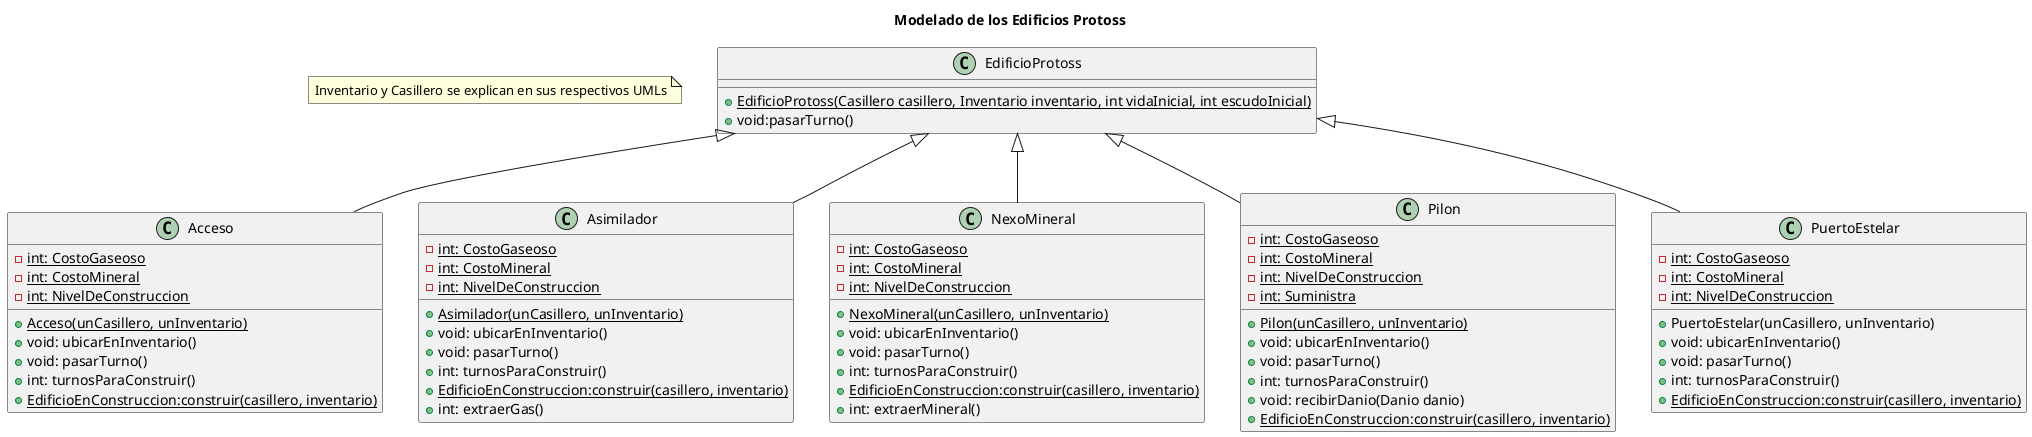 @startuml
title Modelado de los Edificios Protoss
note "Inventario y Casillero se explican en sus respectivos UMLs" as N1


class EdificioProtoss{
 + <u>EdificioProtoss(Casillero casillero, Inventario inventario, int vidaInicial, int escudoInicial)
 + void:pasarTurno()
}


class Acceso {
-{static} int: CostoGaseoso
-{static} int: CostoMineral
-{static} int: NivelDeConstruccion

 + <u>Acceso(unCasillero, unInventario)
 + void: ubicarEnInventario()
 + void: pasarTurno()
 + int: turnosParaConstruir()
 + {static} EdificioEnConstruccion:construir(casillero, inventario)
}

class Asimilador {
-{static} int: CostoGaseoso
-{static} int: CostoMineral
-{static} int: NivelDeConstruccion

 + <u>Asimilador(unCasillero, unInventario)
 + void: ubicarEnInventario()
 + void: pasarTurno()
 + int: turnosParaConstruir()
 + {static} EdificioEnConstruccion:construir(casillero, inventario)
 + int: extraerGas()
}

class NexoMineral {
-{static} int: CostoGaseoso
-{static} int: CostoMineral
-{static} int: NivelDeConstruccion

 + <u>NexoMineral(unCasillero, unInventario)
 + void: ubicarEnInventario()
 + void: pasarTurno()
 + int: turnosParaConstruir()
 + {static} EdificioEnConstruccion:construir(casillero, inventario)
 + int: extraerMineral()
}

class Pilon {
-{static} int: CostoGaseoso
-{static} int: CostoMineral
-{static} int: NivelDeConstruccion
-{static} int: Suministra

 + <u>Pilon(unCasillero, unInventario)
 + void: ubicarEnInventario()
 + void: pasarTurno()
 + int: turnosParaConstruir()
 + void: recibirDanio(Danio danio)
 + {static} EdificioEnConstruccion:construir(casillero, inventario)
}

class PuertoEstelar {
-{static} int: CostoGaseoso
-{static} int: CostoMineral
-{static} int: NivelDeConstruccion


 + PuertoEstelar(unCasillero, unInventario)
 + void: ubicarEnInventario()
 + void: pasarTurno()
 + int: turnosParaConstruir()
 + {static} EdificioEnConstruccion:construir(casillero, inventario)
}

EdificioProtoss <|-- PuertoEstelar
EdificioProtoss <|-- Pilon
EdificioProtoss <|-- NexoMineral
EdificioProtoss <|-- Asimilador
EdificioProtoss <|-- Acceso


@enduml